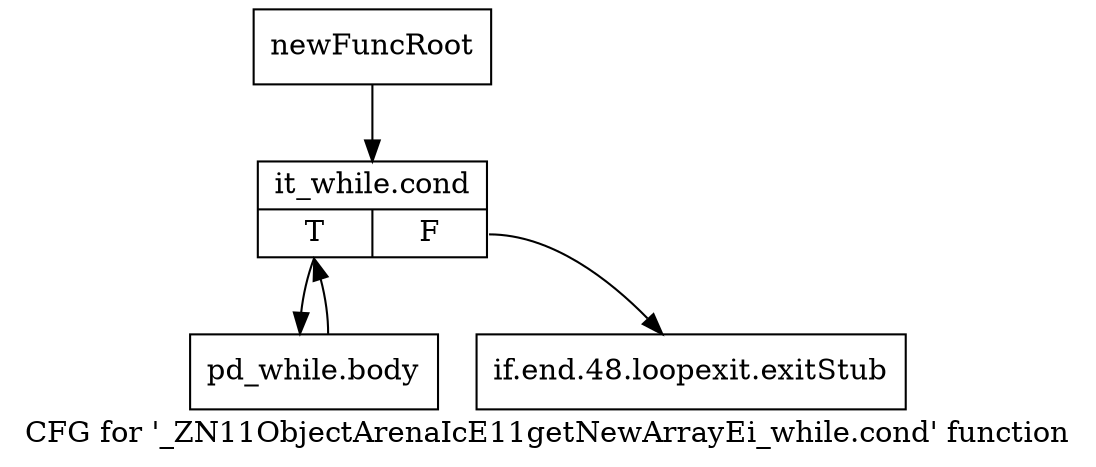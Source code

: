 digraph "CFG for '_ZN11ObjectArenaIcE11getNewArrayEi_while.cond' function" {
	label="CFG for '_ZN11ObjectArenaIcE11getNewArrayEi_while.cond' function";

	Node0x25e99b0 [shape=record,label="{newFuncRoot}"];
	Node0x25e99b0 -> Node0x25e9a50;
	Node0x25e9a00 [shape=record,label="{if.end.48.loopexit.exitStub}"];
	Node0x25e9a50 [shape=record,label="{it_while.cond|{<s0>T|<s1>F}}"];
	Node0x25e9a50:s0 -> Node0x25e9aa0;
	Node0x25e9a50:s1 -> Node0x25e9a00;
	Node0x25e9aa0 [shape=record,label="{pd_while.body}"];
	Node0x25e9aa0 -> Node0x25e9a50;
}
